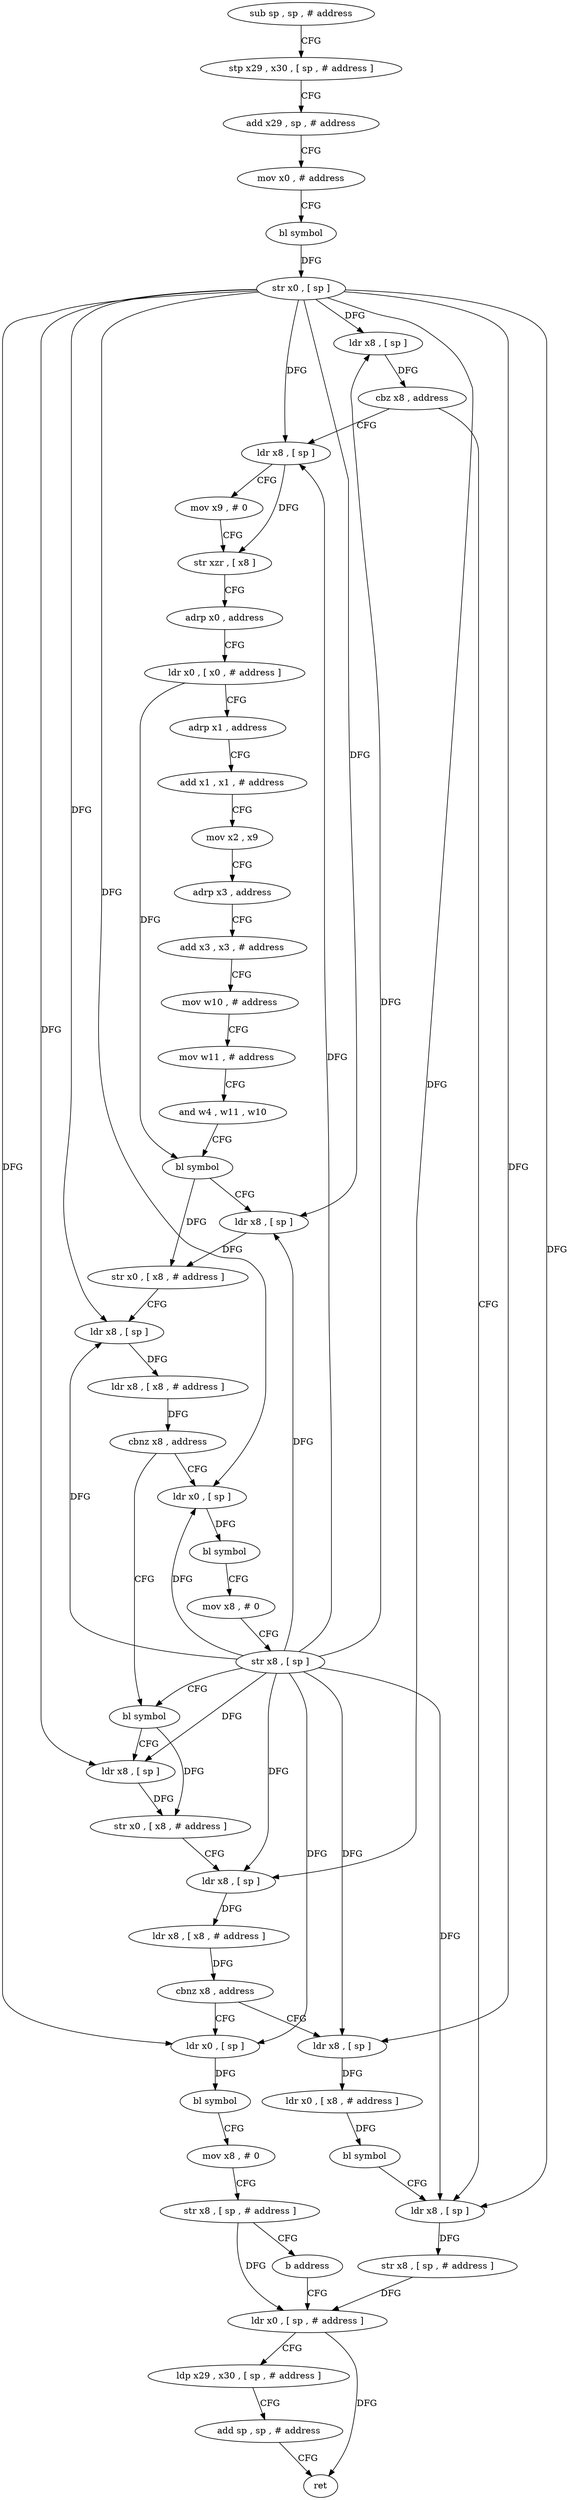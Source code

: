 digraph "func" {
"96544" [label = "sub sp , sp , # address" ]
"96548" [label = "stp x29 , x30 , [ sp , # address ]" ]
"96552" [label = "add x29 , sp , # address" ]
"96556" [label = "mov x0 , # address" ]
"96560" [label = "bl symbol" ]
"96564" [label = "str x0 , [ sp ]" ]
"96568" [label = "ldr x8 , [ sp ]" ]
"96572" [label = "cbz x8 , address" ]
"96724" [label = "ldr x8 , [ sp ]" ]
"96576" [label = "ldr x8 , [ sp ]" ]
"96728" [label = "str x8 , [ sp , # address ]" ]
"96732" [label = "ldr x0 , [ sp , # address ]" ]
"96580" [label = "mov x9 , # 0" ]
"96584" [label = "str xzr , [ x8 ]" ]
"96588" [label = "adrp x0 , address" ]
"96592" [label = "ldr x0 , [ x0 , # address ]" ]
"96596" [label = "adrp x1 , address" ]
"96600" [label = "add x1 , x1 , # address" ]
"96604" [label = "mov x2 , x9" ]
"96608" [label = "adrp x3 , address" ]
"96612" [label = "add x3 , x3 , # address" ]
"96616" [label = "mov w10 , # address" ]
"96620" [label = "mov w11 , # address" ]
"96624" [label = "and w4 , w11 , w10" ]
"96628" [label = "bl symbol" ]
"96632" [label = "ldr x8 , [ sp ]" ]
"96636" [label = "str x0 , [ x8 , # address ]" ]
"96640" [label = "ldr x8 , [ sp ]" ]
"96644" [label = "ldr x8 , [ x8 , # address ]" ]
"96648" [label = "cbnz x8 , address" ]
"96668" [label = "bl symbol" ]
"96652" [label = "ldr x0 , [ sp ]" ]
"96672" [label = "ldr x8 , [ sp ]" ]
"96676" [label = "str x0 , [ x8 , # address ]" ]
"96680" [label = "ldr x8 , [ sp ]" ]
"96684" [label = "ldr x8 , [ x8 , # address ]" ]
"96688" [label = "cbnz x8 , address" ]
"96712" [label = "ldr x8 , [ sp ]" ]
"96692" [label = "ldr x0 , [ sp ]" ]
"96656" [label = "bl symbol" ]
"96660" [label = "mov x8 , # 0" ]
"96664" [label = "str x8 , [ sp ]" ]
"96716" [label = "ldr x0 , [ x8 , # address ]" ]
"96720" [label = "bl symbol" ]
"96696" [label = "bl symbol" ]
"96700" [label = "mov x8 , # 0" ]
"96704" [label = "str x8 , [ sp , # address ]" ]
"96708" [label = "b address" ]
"96736" [label = "ldp x29 , x30 , [ sp , # address ]" ]
"96740" [label = "add sp , sp , # address" ]
"96744" [label = "ret" ]
"96544" -> "96548" [ label = "CFG" ]
"96548" -> "96552" [ label = "CFG" ]
"96552" -> "96556" [ label = "CFG" ]
"96556" -> "96560" [ label = "CFG" ]
"96560" -> "96564" [ label = "DFG" ]
"96564" -> "96568" [ label = "DFG" ]
"96564" -> "96724" [ label = "DFG" ]
"96564" -> "96576" [ label = "DFG" ]
"96564" -> "96632" [ label = "DFG" ]
"96564" -> "96640" [ label = "DFG" ]
"96564" -> "96672" [ label = "DFG" ]
"96564" -> "96680" [ label = "DFG" ]
"96564" -> "96652" [ label = "DFG" ]
"96564" -> "96712" [ label = "DFG" ]
"96564" -> "96692" [ label = "DFG" ]
"96568" -> "96572" [ label = "DFG" ]
"96572" -> "96724" [ label = "CFG" ]
"96572" -> "96576" [ label = "CFG" ]
"96724" -> "96728" [ label = "DFG" ]
"96576" -> "96580" [ label = "CFG" ]
"96576" -> "96584" [ label = "DFG" ]
"96728" -> "96732" [ label = "DFG" ]
"96732" -> "96736" [ label = "CFG" ]
"96732" -> "96744" [ label = "DFG" ]
"96580" -> "96584" [ label = "CFG" ]
"96584" -> "96588" [ label = "CFG" ]
"96588" -> "96592" [ label = "CFG" ]
"96592" -> "96596" [ label = "CFG" ]
"96592" -> "96628" [ label = "DFG" ]
"96596" -> "96600" [ label = "CFG" ]
"96600" -> "96604" [ label = "CFG" ]
"96604" -> "96608" [ label = "CFG" ]
"96608" -> "96612" [ label = "CFG" ]
"96612" -> "96616" [ label = "CFG" ]
"96616" -> "96620" [ label = "CFG" ]
"96620" -> "96624" [ label = "CFG" ]
"96624" -> "96628" [ label = "CFG" ]
"96628" -> "96632" [ label = "CFG" ]
"96628" -> "96636" [ label = "DFG" ]
"96632" -> "96636" [ label = "DFG" ]
"96636" -> "96640" [ label = "CFG" ]
"96640" -> "96644" [ label = "DFG" ]
"96644" -> "96648" [ label = "DFG" ]
"96648" -> "96668" [ label = "CFG" ]
"96648" -> "96652" [ label = "CFG" ]
"96668" -> "96672" [ label = "CFG" ]
"96668" -> "96676" [ label = "DFG" ]
"96652" -> "96656" [ label = "DFG" ]
"96672" -> "96676" [ label = "DFG" ]
"96676" -> "96680" [ label = "CFG" ]
"96680" -> "96684" [ label = "DFG" ]
"96684" -> "96688" [ label = "DFG" ]
"96688" -> "96712" [ label = "CFG" ]
"96688" -> "96692" [ label = "CFG" ]
"96712" -> "96716" [ label = "DFG" ]
"96692" -> "96696" [ label = "DFG" ]
"96656" -> "96660" [ label = "CFG" ]
"96660" -> "96664" [ label = "CFG" ]
"96664" -> "96668" [ label = "CFG" ]
"96664" -> "96568" [ label = "DFG" ]
"96664" -> "96724" [ label = "DFG" ]
"96664" -> "96576" [ label = "DFG" ]
"96664" -> "96632" [ label = "DFG" ]
"96664" -> "96640" [ label = "DFG" ]
"96664" -> "96672" [ label = "DFG" ]
"96664" -> "96680" [ label = "DFG" ]
"96664" -> "96652" [ label = "DFG" ]
"96664" -> "96712" [ label = "DFG" ]
"96664" -> "96692" [ label = "DFG" ]
"96716" -> "96720" [ label = "DFG" ]
"96720" -> "96724" [ label = "CFG" ]
"96696" -> "96700" [ label = "CFG" ]
"96700" -> "96704" [ label = "CFG" ]
"96704" -> "96708" [ label = "CFG" ]
"96704" -> "96732" [ label = "DFG" ]
"96708" -> "96732" [ label = "CFG" ]
"96736" -> "96740" [ label = "CFG" ]
"96740" -> "96744" [ label = "CFG" ]
}

